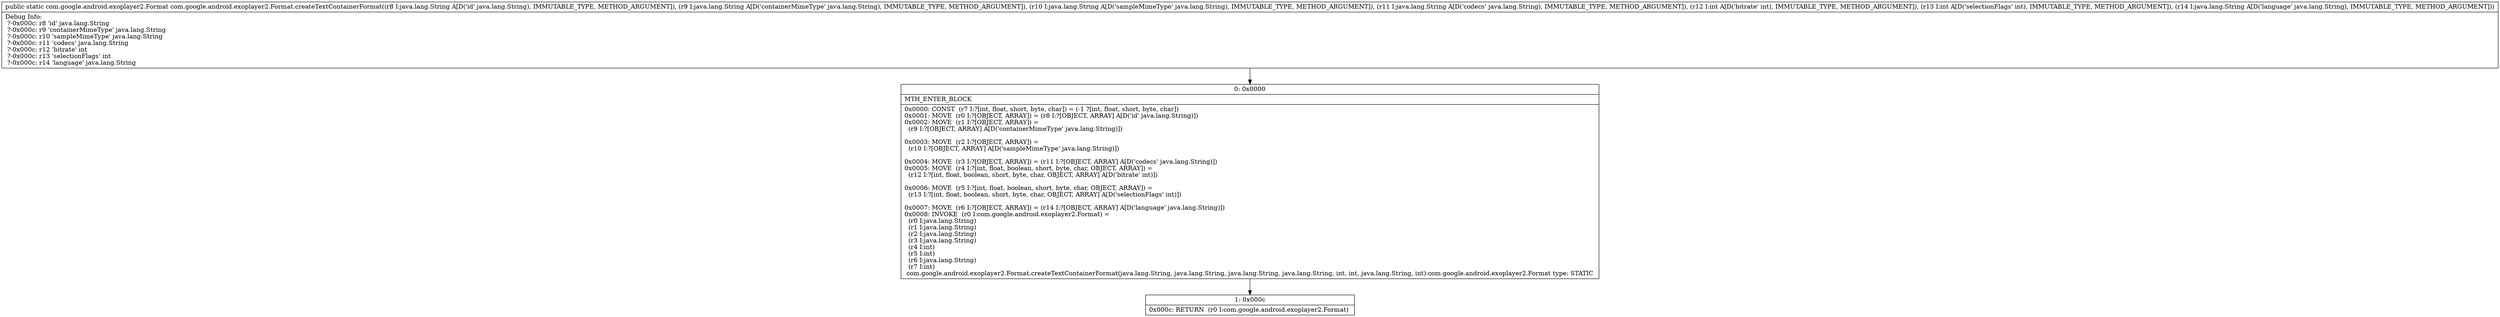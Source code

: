 digraph "CFG forcom.google.android.exoplayer2.Format.createTextContainerFormat(Ljava\/lang\/String;Ljava\/lang\/String;Ljava\/lang\/String;Ljava\/lang\/String;IILjava\/lang\/String;)Lcom\/google\/android\/exoplayer2\/Format;" {
Node_0 [shape=record,label="{0\:\ 0x0000|MTH_ENTER_BLOCK\l|0x0000: CONST  (r7 I:?[int, float, short, byte, char]) = (\-1 ?[int, float, short, byte, char]) \l0x0001: MOVE  (r0 I:?[OBJECT, ARRAY]) = (r8 I:?[OBJECT, ARRAY] A[D('id' java.lang.String)]) \l0x0002: MOVE  (r1 I:?[OBJECT, ARRAY]) = \l  (r9 I:?[OBJECT, ARRAY] A[D('containerMimeType' java.lang.String)])\l \l0x0003: MOVE  (r2 I:?[OBJECT, ARRAY]) = \l  (r10 I:?[OBJECT, ARRAY] A[D('sampleMimeType' java.lang.String)])\l \l0x0004: MOVE  (r3 I:?[OBJECT, ARRAY]) = (r11 I:?[OBJECT, ARRAY] A[D('codecs' java.lang.String)]) \l0x0005: MOVE  (r4 I:?[int, float, boolean, short, byte, char, OBJECT, ARRAY]) = \l  (r12 I:?[int, float, boolean, short, byte, char, OBJECT, ARRAY] A[D('bitrate' int)])\l \l0x0006: MOVE  (r5 I:?[int, float, boolean, short, byte, char, OBJECT, ARRAY]) = \l  (r13 I:?[int, float, boolean, short, byte, char, OBJECT, ARRAY] A[D('selectionFlags' int)])\l \l0x0007: MOVE  (r6 I:?[OBJECT, ARRAY]) = (r14 I:?[OBJECT, ARRAY] A[D('language' java.lang.String)]) \l0x0008: INVOKE  (r0 I:com.google.android.exoplayer2.Format) = \l  (r0 I:java.lang.String)\l  (r1 I:java.lang.String)\l  (r2 I:java.lang.String)\l  (r3 I:java.lang.String)\l  (r4 I:int)\l  (r5 I:int)\l  (r6 I:java.lang.String)\l  (r7 I:int)\l com.google.android.exoplayer2.Format.createTextContainerFormat(java.lang.String, java.lang.String, java.lang.String, java.lang.String, int, int, java.lang.String, int):com.google.android.exoplayer2.Format type: STATIC \l}"];
Node_1 [shape=record,label="{1\:\ 0x000c|0x000c: RETURN  (r0 I:com.google.android.exoplayer2.Format) \l}"];
MethodNode[shape=record,label="{public static com.google.android.exoplayer2.Format com.google.android.exoplayer2.Format.createTextContainerFormat((r8 I:java.lang.String A[D('id' java.lang.String), IMMUTABLE_TYPE, METHOD_ARGUMENT]), (r9 I:java.lang.String A[D('containerMimeType' java.lang.String), IMMUTABLE_TYPE, METHOD_ARGUMENT]), (r10 I:java.lang.String A[D('sampleMimeType' java.lang.String), IMMUTABLE_TYPE, METHOD_ARGUMENT]), (r11 I:java.lang.String A[D('codecs' java.lang.String), IMMUTABLE_TYPE, METHOD_ARGUMENT]), (r12 I:int A[D('bitrate' int), IMMUTABLE_TYPE, METHOD_ARGUMENT]), (r13 I:int A[D('selectionFlags' int), IMMUTABLE_TYPE, METHOD_ARGUMENT]), (r14 I:java.lang.String A[D('language' java.lang.String), IMMUTABLE_TYPE, METHOD_ARGUMENT]))  | Debug Info:\l  ?\-0x000c: r8 'id' java.lang.String\l  ?\-0x000c: r9 'containerMimeType' java.lang.String\l  ?\-0x000c: r10 'sampleMimeType' java.lang.String\l  ?\-0x000c: r11 'codecs' java.lang.String\l  ?\-0x000c: r12 'bitrate' int\l  ?\-0x000c: r13 'selectionFlags' int\l  ?\-0x000c: r14 'language' java.lang.String\l}"];
MethodNode -> Node_0;
Node_0 -> Node_1;
}

